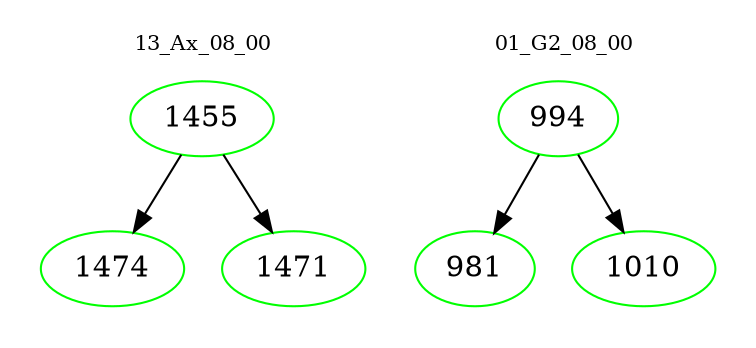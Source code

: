 digraph{
subgraph cluster_0 {
color = white
label = "13_Ax_08_00";
fontsize=10;
T0_1455 [label="1455", color="green"]
T0_1455 -> T0_1474 [color="black"]
T0_1474 [label="1474", color="green"]
T0_1455 -> T0_1471 [color="black"]
T0_1471 [label="1471", color="green"]
}
subgraph cluster_1 {
color = white
label = "01_G2_08_00";
fontsize=10;
T1_994 [label="994", color="green"]
T1_994 -> T1_981 [color="black"]
T1_981 [label="981", color="green"]
T1_994 -> T1_1010 [color="black"]
T1_1010 [label="1010", color="green"]
}
}
